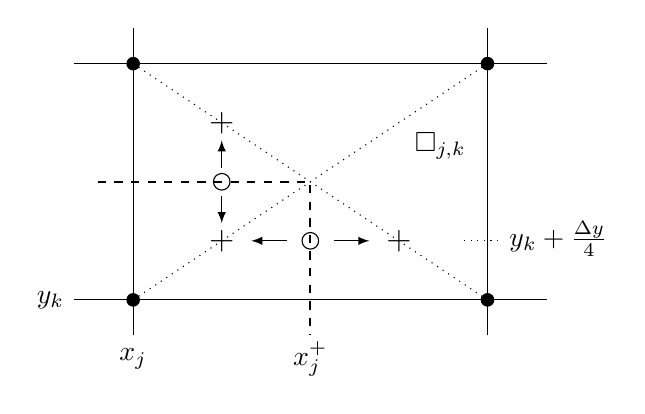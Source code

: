 \begin{tikzpicture}[scale=1.5]
  %uncomment to see grid on which it was generated:
  %\draw[dotted,step=1.0,black,very thin] (0,0) grid (6,4);

  % strong grid around elements
  \draw (-0.5,0) -- (3.5,0);
  \draw (-0.5,2) -- (3.5,2);
  \draw (0,-0.3) -- (0,2.3);
  \draw (3,-0.3) -- (3,2.3);

  % nodes
  \filldraw (0,0) circle (1.5pt);
  \filldraw (3,0) circle (1.5pt);
  \filldraw (0,2) circle (1.5pt);
  \filldraw (3,2) circle (1.5pt);

  % outline control volume
  \draw[dashed, thick] (-0.3,1) -- (1.5,1) -- (1.5,-0.3);

  % element diagonals
  \draw[dotted] (0,0) -- (3,2);
  \draw[dotted] (0,2) -- (3,0);

  % mark quadrature points
  \draw (1.5,0.5) circle (2.0pt);
  \draw (0.75,1.0) circle (2.0pt);

  % mark upwind points
  \draw (0.75,0.5) node {\large $+$};
  \draw (2.25,0.5) node {\large $+$};
  \draw (0.75,1.5) node {\large $+$};

  % arrows to suggest upwinding
  \draw[-latex] (1.7,0.5) -- (2.0,0.5);
  \draw[-latex] (1.3,0.5) -- (1.0,0.5);
  \draw[-latex] (0.75,1.12) -- (0.75,1.35);
  \draw[-latex] (0.75,0.88) -- (0.75,0.65);

  % label elements and control volume
  \draw (2.6,1.3) node {$\square_{j,k}$};

  % label lower-left corner
  \draw (0,-0.5) node {$x_j$};
  \draw (-0.7,0) node {$y_k$};

  % indicate coordinates of quadrature point
  \draw (1.5,-0.5) node {$x_j^+$};
  \draw[dotted] (2.8,0.5) -- (3.1, 0.5);
  \draw (3.6,0.52) node {$y_k+\tfrac{\Delta y}{4}$};

\end{tikzpicture}
